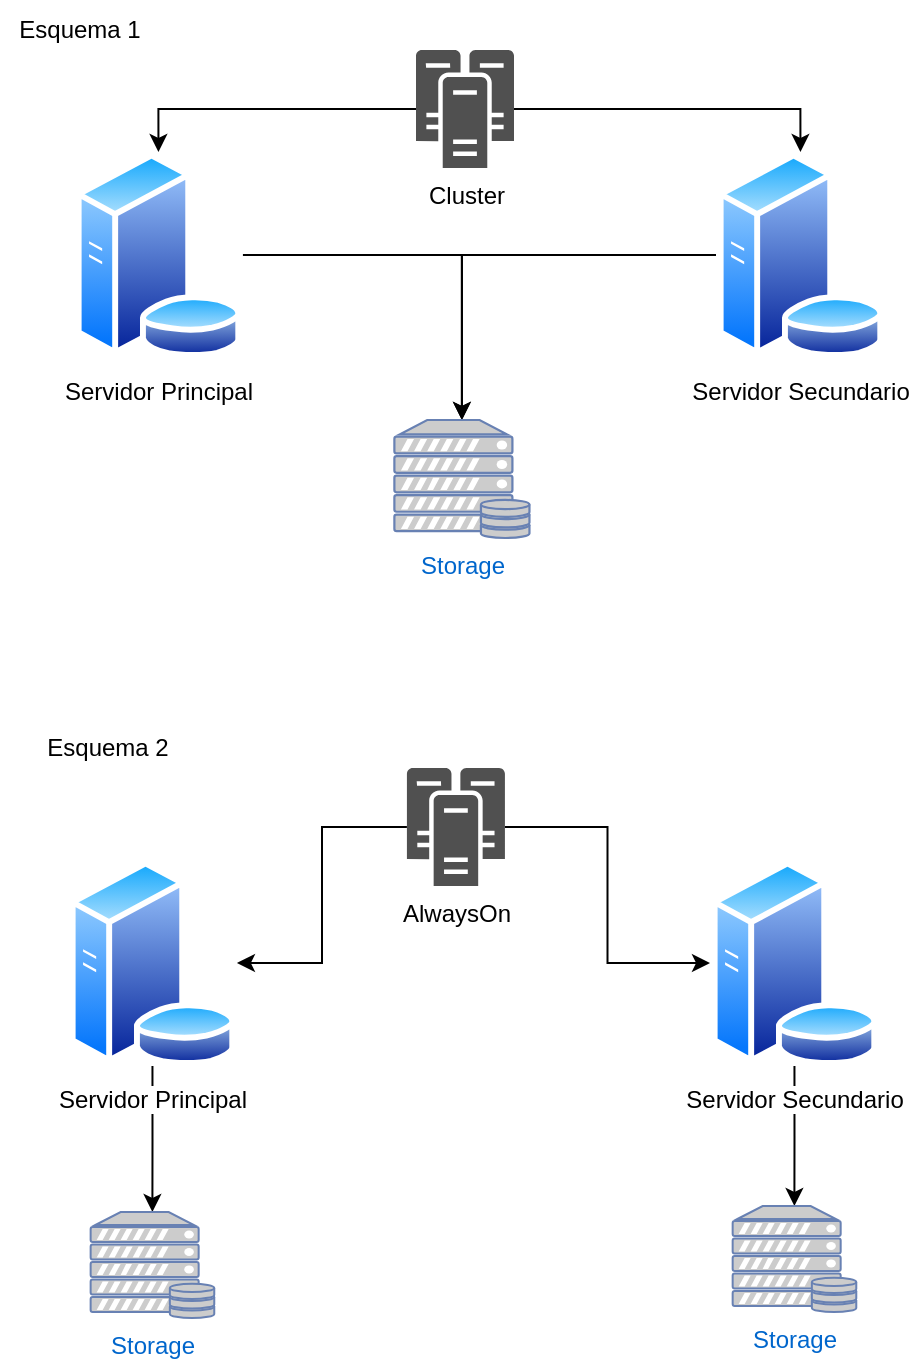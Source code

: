 <mxfile version="18.1.3" type="github"><diagram id="4c4HDC-8e1ZejI_rK4bb" name="Page-1"><mxGraphModel dx="1422" dy="754" grid="0" gridSize="10" guides="1" tooltips="1" connect="1" arrows="1" fold="1" page="1" pageScale="1" pageWidth="850" pageHeight="1100" math="0" shadow="0"><root><mxCell id="0"/><mxCell id="1" parent="0"/><mxCell id="08xXY4bIB4pPkLRy9E6A-7" style="edgeStyle=orthogonalEdgeStyle;rounded=0;orthogonalLoop=1;jettySize=auto;html=1;" edge="1" parent="1" source="08xXY4bIB4pPkLRy9E6A-1" target="08xXY4bIB4pPkLRy9E6A-6"><mxGeometry relative="1" as="geometry"/></mxCell><mxCell id="08xXY4bIB4pPkLRy9E6A-1" value="Servidor Principal" style="aspect=fixed;perimeter=ellipsePerimeter;html=1;align=center;shadow=0;dashed=0;spacingTop=3;image;image=img/lib/active_directory/database_server.svg;" vertex="1" parent="1"><mxGeometry x="137" y="190" width="84.46" height="103" as="geometry"/></mxCell><mxCell id="08xXY4bIB4pPkLRy9E6A-8" style="edgeStyle=orthogonalEdgeStyle;rounded=0;orthogonalLoop=1;jettySize=auto;html=1;" edge="1" parent="1" source="08xXY4bIB4pPkLRy9E6A-3" target="08xXY4bIB4pPkLRy9E6A-6"><mxGeometry relative="1" as="geometry"/></mxCell><mxCell id="08xXY4bIB4pPkLRy9E6A-3" value="Servidor Secundario" style="aspect=fixed;perimeter=ellipsePerimeter;html=1;align=center;shadow=0;dashed=0;spacingTop=3;image;image=img/lib/active_directory/database_server.svg;" vertex="1" parent="1"><mxGeometry x="458" y="190" width="84.46" height="103" as="geometry"/></mxCell><mxCell id="08xXY4bIB4pPkLRy9E6A-6" value="Storage" style="fontColor=#0066CC;verticalAlign=top;verticalLabelPosition=bottom;labelPosition=center;align=center;html=1;outlineConnect=0;fillColor=#CCCCCC;strokeColor=#6881B3;gradientColor=none;gradientDirection=north;strokeWidth=2;shape=mxgraph.networks.server_storage;" vertex="1" parent="1"><mxGeometry x="297.19" y="324" width="67.54" height="59" as="geometry"/></mxCell><mxCell id="08xXY4bIB4pPkLRy9E6A-16" style="edgeStyle=orthogonalEdgeStyle;rounded=0;orthogonalLoop=1;jettySize=auto;html=1;entryX=0.5;entryY=0;entryDx=0;entryDy=0;" edge="1" parent="1" source="08xXY4bIB4pPkLRy9E6A-9" target="08xXY4bIB4pPkLRy9E6A-1"><mxGeometry relative="1" as="geometry"/></mxCell><mxCell id="08xXY4bIB4pPkLRy9E6A-17" style="edgeStyle=orthogonalEdgeStyle;rounded=0;orthogonalLoop=1;jettySize=auto;html=1;entryX=0.5;entryY=0;entryDx=0;entryDy=0;" edge="1" parent="1" source="08xXY4bIB4pPkLRy9E6A-9" target="08xXY4bIB4pPkLRy9E6A-3"><mxGeometry relative="1" as="geometry"/></mxCell><mxCell id="08xXY4bIB4pPkLRy9E6A-9" value="Cluster" style="sketch=0;pointerEvents=1;shadow=0;dashed=0;html=1;strokeColor=none;fillColor=#505050;labelPosition=center;verticalLabelPosition=bottom;verticalAlign=top;outlineConnect=0;align=center;shape=mxgraph.office.servers.cluster_server;" vertex="1" parent="1"><mxGeometry x="308.0" y="139" width="49" height="59" as="geometry"/></mxCell><mxCell id="08xXY4bIB4pPkLRy9E6A-21" style="edgeStyle=orthogonalEdgeStyle;rounded=0;orthogonalLoop=1;jettySize=auto;html=1;" edge="1" parent="1" source="08xXY4bIB4pPkLRy9E6A-11" target="08xXY4bIB4pPkLRy9E6A-14"><mxGeometry relative="1" as="geometry"/></mxCell><mxCell id="08xXY4bIB4pPkLRy9E6A-11" value="Servidor Principal" style="aspect=fixed;perimeter=ellipsePerimeter;html=1;align=center;shadow=0;dashed=0;spacingTop=3;image;image=img/lib/active_directory/database_server.svg;" vertex="1" parent="1"><mxGeometry x="134" y="544" width="84.46" height="103" as="geometry"/></mxCell><mxCell id="08xXY4bIB4pPkLRy9E6A-22" style="edgeStyle=orthogonalEdgeStyle;rounded=0;orthogonalLoop=1;jettySize=auto;html=1;" edge="1" parent="1" source="08xXY4bIB4pPkLRy9E6A-13" target="08xXY4bIB4pPkLRy9E6A-18"><mxGeometry relative="1" as="geometry"/></mxCell><mxCell id="08xXY4bIB4pPkLRy9E6A-13" value="Servidor Secundario" style="aspect=fixed;perimeter=ellipsePerimeter;html=1;align=center;shadow=0;dashed=0;spacingTop=3;image;image=img/lib/active_directory/database_server.svg;" vertex="1" parent="1"><mxGeometry x="455" y="544" width="84.46" height="103" as="geometry"/></mxCell><mxCell id="08xXY4bIB4pPkLRy9E6A-14" value="Storage" style="fontColor=#0066CC;verticalAlign=top;verticalLabelPosition=bottom;labelPosition=center;align=center;html=1;outlineConnect=0;fillColor=#CCCCCC;strokeColor=#6881B3;gradientColor=none;gradientDirection=north;strokeWidth=2;shape=mxgraph.networks.server_storage;" vertex="1" parent="1"><mxGeometry x="145.32" y="720" width="61.81" height="53" as="geometry"/></mxCell><mxCell id="08xXY4bIB4pPkLRy9E6A-19" style="edgeStyle=orthogonalEdgeStyle;rounded=0;orthogonalLoop=1;jettySize=auto;html=1;" edge="1" parent="1" source="08xXY4bIB4pPkLRy9E6A-15" target="08xXY4bIB4pPkLRy9E6A-11"><mxGeometry relative="1" as="geometry"/></mxCell><mxCell id="08xXY4bIB4pPkLRy9E6A-20" style="edgeStyle=orthogonalEdgeStyle;rounded=0;orthogonalLoop=1;jettySize=auto;html=1;" edge="1" parent="1" source="08xXY4bIB4pPkLRy9E6A-15" target="08xXY4bIB4pPkLRy9E6A-13"><mxGeometry relative="1" as="geometry"/></mxCell><mxCell id="08xXY4bIB4pPkLRy9E6A-15" value="AlwaysOn" style="sketch=0;pointerEvents=1;shadow=0;dashed=0;html=1;strokeColor=none;fillColor=#505050;labelPosition=center;verticalLabelPosition=bottom;verticalAlign=top;outlineConnect=0;align=center;shape=mxgraph.office.servers.cluster_server;" vertex="1" parent="1"><mxGeometry x="303.46" y="498" width="49" height="59" as="geometry"/></mxCell><mxCell id="08xXY4bIB4pPkLRy9E6A-18" value="Storage" style="fontColor=#0066CC;verticalAlign=top;verticalLabelPosition=bottom;labelPosition=center;align=center;html=1;outlineConnect=0;fillColor=#CCCCCC;strokeColor=#6881B3;gradientColor=none;gradientDirection=north;strokeWidth=2;shape=mxgraph.networks.server_storage;" vertex="1" parent="1"><mxGeometry x="466.33" y="717" width="61.81" height="53" as="geometry"/></mxCell><mxCell id="08xXY4bIB4pPkLRy9E6A-23" value="Esquema 1" style="text;html=1;strokeColor=none;fillColor=none;align=center;verticalAlign=middle;whiteSpace=wrap;rounded=0;" vertex="1" parent="1"><mxGeometry x="100" y="114" width="80" height="30" as="geometry"/></mxCell><mxCell id="08xXY4bIB4pPkLRy9E6A-24" value="Esquema 2" style="text;html=1;strokeColor=none;fillColor=none;align=center;verticalAlign=middle;whiteSpace=wrap;rounded=0;" vertex="1" parent="1"><mxGeometry x="114" y="473" width="80" height="30" as="geometry"/></mxCell></root></mxGraphModel></diagram></mxfile>